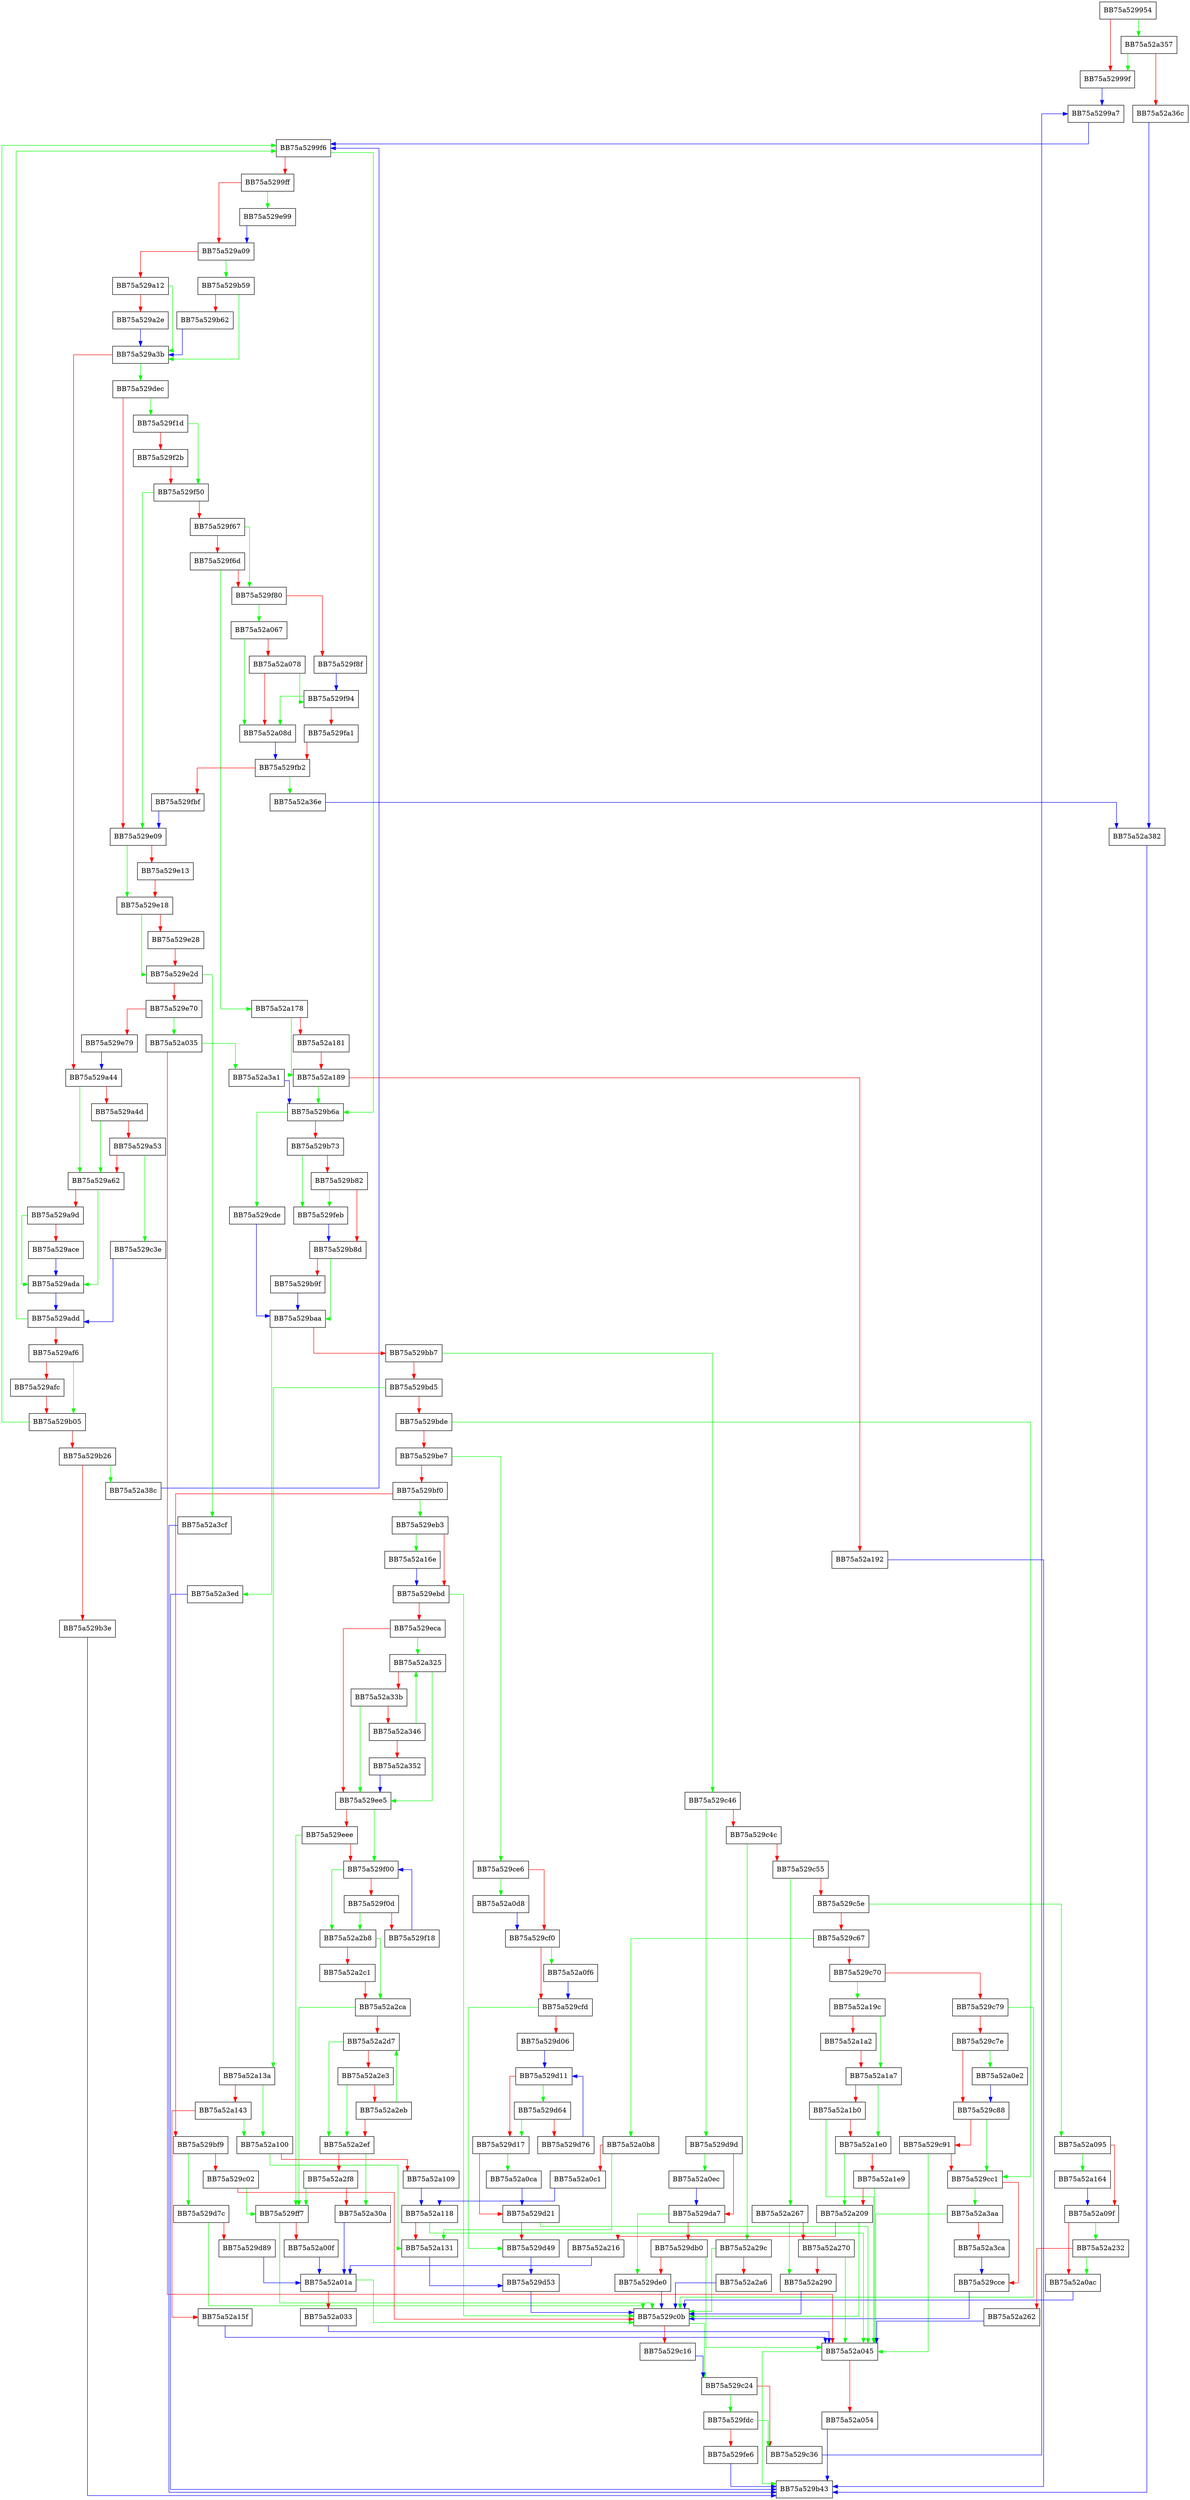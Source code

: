 digraph xmlreadMlexer_Lex {
  node [shape="box"];
  graph [splines=ortho];
  BB75a529954 -> BB75a52a357 [color="green"];
  BB75a529954 -> BB75a52999f [color="red"];
  BB75a52999f -> BB75a5299a7 [color="blue"];
  BB75a5299a7 -> BB75a5299f6 [color="blue"];
  BB75a5299f6 -> BB75a529b6a [color="green"];
  BB75a5299f6 -> BB75a5299ff [color="red"];
  BB75a5299ff -> BB75a529e99 [color="green"];
  BB75a5299ff -> BB75a529a09 [color="red"];
  BB75a529a09 -> BB75a529b59 [color="green"];
  BB75a529a09 -> BB75a529a12 [color="red"];
  BB75a529a12 -> BB75a529a3b [color="green"];
  BB75a529a12 -> BB75a529a2e [color="red"];
  BB75a529a2e -> BB75a529a3b [color="blue"];
  BB75a529a3b -> BB75a529dec [color="green"];
  BB75a529a3b -> BB75a529a44 [color="red"];
  BB75a529a44 -> BB75a529a62 [color="green"];
  BB75a529a44 -> BB75a529a4d [color="red"];
  BB75a529a4d -> BB75a529a62 [color="green"];
  BB75a529a4d -> BB75a529a53 [color="red"];
  BB75a529a53 -> BB75a529c3e [color="green"];
  BB75a529a53 -> BB75a529a62 [color="red"];
  BB75a529a62 -> BB75a529ada [color="green"];
  BB75a529a62 -> BB75a529a9d [color="red"];
  BB75a529a9d -> BB75a529ada [color="green"];
  BB75a529a9d -> BB75a529ace [color="red"];
  BB75a529ace -> BB75a529ada [color="blue"];
  BB75a529ada -> BB75a529add [color="blue"];
  BB75a529add -> BB75a5299f6 [color="green"];
  BB75a529add -> BB75a529af6 [color="red"];
  BB75a529af6 -> BB75a529b05 [color="green"];
  BB75a529af6 -> BB75a529afc [color="red"];
  BB75a529afc -> BB75a529b05 [color="red"];
  BB75a529b05 -> BB75a5299f6 [color="green"];
  BB75a529b05 -> BB75a529b26 [color="red"];
  BB75a529b26 -> BB75a52a38c [color="green"];
  BB75a529b26 -> BB75a529b3e [color="red"];
  BB75a529b3e -> BB75a529b43 [color="blue"];
  BB75a529b59 -> BB75a529a3b [color="green"];
  BB75a529b59 -> BB75a529b62 [color="red"];
  BB75a529b62 -> BB75a529a3b [color="blue"];
  BB75a529b6a -> BB75a529cde [color="green"];
  BB75a529b6a -> BB75a529b73 [color="red"];
  BB75a529b73 -> BB75a529feb [color="green"];
  BB75a529b73 -> BB75a529b82 [color="red"];
  BB75a529b82 -> BB75a529feb [color="green"];
  BB75a529b82 -> BB75a529b8d [color="red"];
  BB75a529b8d -> BB75a529baa [color="green"];
  BB75a529b8d -> BB75a529b9f [color="red"];
  BB75a529b9f -> BB75a529baa [color="blue"];
  BB75a529baa -> BB75a52a3ed [color="green"];
  BB75a529baa -> BB75a529bb7 [color="red"];
  BB75a529bb7 -> BB75a529c46 [color="green"];
  BB75a529bb7 -> BB75a529bd5 [color="red"];
  BB75a529bd5 -> BB75a52a13a [color="green"];
  BB75a529bd5 -> BB75a529bde [color="red"];
  BB75a529bde -> BB75a529cc1 [color="green"];
  BB75a529bde -> BB75a529be7 [color="red"];
  BB75a529be7 -> BB75a529ce6 [color="green"];
  BB75a529be7 -> BB75a529bf0 [color="red"];
  BB75a529bf0 -> BB75a529eb3 [color="green"];
  BB75a529bf0 -> BB75a529bf9 [color="red"];
  BB75a529bf9 -> BB75a529d7c [color="green"];
  BB75a529bf9 -> BB75a529c02 [color="red"];
  BB75a529c02 -> BB75a529ff7 [color="green"];
  BB75a529c02 -> BB75a529c0b [color="red"];
  BB75a529c0b -> BB75a529c24 [color="green"];
  BB75a529c0b -> BB75a529c16 [color="red"];
  BB75a529c16 -> BB75a529c24 [color="blue"];
  BB75a529c24 -> BB75a529fdc [color="green"];
  BB75a529c24 -> BB75a529c36 [color="red"];
  BB75a529c36 -> BB75a5299a7 [color="blue"];
  BB75a529c3e -> BB75a529add [color="blue"];
  BB75a529c46 -> BB75a529d9d [color="green"];
  BB75a529c46 -> BB75a529c4c [color="red"];
  BB75a529c4c -> BB75a52a29c [color="green"];
  BB75a529c4c -> BB75a529c55 [color="red"];
  BB75a529c55 -> BB75a52a267 [color="green"];
  BB75a529c55 -> BB75a529c5e [color="red"];
  BB75a529c5e -> BB75a52a095 [color="green"];
  BB75a529c5e -> BB75a529c67 [color="red"];
  BB75a529c67 -> BB75a52a0b8 [color="green"];
  BB75a529c67 -> BB75a529c70 [color="red"];
  BB75a529c70 -> BB75a52a19c [color="green"];
  BB75a529c70 -> BB75a529c79 [color="red"];
  BB75a529c79 -> BB75a529c0b [color="green"];
  BB75a529c79 -> BB75a529c7e [color="red"];
  BB75a529c7e -> BB75a52a0e2 [color="green"];
  BB75a529c7e -> BB75a529c88 [color="red"];
  BB75a529c88 -> BB75a529cc1 [color="green"];
  BB75a529c88 -> BB75a529c91 [color="red"];
  BB75a529c91 -> BB75a52a045 [color="green"];
  BB75a529c91 -> BB75a529cc1 [color="red"];
  BB75a529cc1 -> BB75a52a3aa [color="green"];
  BB75a529cc1 -> BB75a529cce [color="red"];
  BB75a529cce -> BB75a529c0b [color="blue"];
  BB75a529cde -> BB75a529baa [color="blue"];
  BB75a529ce6 -> BB75a52a0d8 [color="green"];
  BB75a529ce6 -> BB75a529cf0 [color="red"];
  BB75a529cf0 -> BB75a52a0f6 [color="green"];
  BB75a529cf0 -> BB75a529cfd [color="red"];
  BB75a529cfd -> BB75a529d49 [color="green"];
  BB75a529cfd -> BB75a529d06 [color="red"];
  BB75a529d06 -> BB75a529d11 [color="blue"];
  BB75a529d11 -> BB75a529d64 [color="green"];
  BB75a529d11 -> BB75a529d17 [color="red"];
  BB75a529d17 -> BB75a52a0ca [color="green"];
  BB75a529d17 -> BB75a529d21 [color="red"];
  BB75a529d21 -> BB75a52a045 [color="green"];
  BB75a529d21 -> BB75a529d49 [color="red"];
  BB75a529d49 -> BB75a529d53 [color="blue"];
  BB75a529d53 -> BB75a529c0b [color="blue"];
  BB75a529d64 -> BB75a529d17 [color="green"];
  BB75a529d64 -> BB75a529d76 [color="red"];
  BB75a529d76 -> BB75a529d11 [color="blue"];
  BB75a529d7c -> BB75a529c0b [color="green"];
  BB75a529d7c -> BB75a529d89 [color="red"];
  BB75a529d89 -> BB75a52a01a [color="blue"];
  BB75a529d9d -> BB75a52a0ec [color="green"];
  BB75a529d9d -> BB75a529da7 [color="red"];
  BB75a529da7 -> BB75a529de0 [color="green"];
  BB75a529da7 -> BB75a529db0 [color="red"];
  BB75a529db0 -> BB75a52a045 [color="green"];
  BB75a529db0 -> BB75a529de0 [color="red"];
  BB75a529de0 -> BB75a529c0b [color="blue"];
  BB75a529dec -> BB75a529f1d [color="green"];
  BB75a529dec -> BB75a529e09 [color="red"];
  BB75a529e09 -> BB75a529e18 [color="green"];
  BB75a529e09 -> BB75a529e13 [color="red"];
  BB75a529e13 -> BB75a529e18 [color="red"];
  BB75a529e18 -> BB75a529e2d [color="green"];
  BB75a529e18 -> BB75a529e28 [color="red"];
  BB75a529e28 -> BB75a529e2d [color="red"];
  BB75a529e2d -> BB75a52a3cf [color="green"];
  BB75a529e2d -> BB75a529e70 [color="red"];
  BB75a529e70 -> BB75a52a035 [color="green"];
  BB75a529e70 -> BB75a529e79 [color="red"];
  BB75a529e79 -> BB75a529a44 [color="blue"];
  BB75a529e99 -> BB75a529a09 [color="blue"];
  BB75a529eb3 -> BB75a52a16e [color="green"];
  BB75a529eb3 -> BB75a529ebd [color="red"];
  BB75a529ebd -> BB75a529c0b [color="green"];
  BB75a529ebd -> BB75a529eca [color="red"];
  BB75a529eca -> BB75a52a325 [color="green"];
  BB75a529eca -> BB75a529ee5 [color="red"];
  BB75a529ee5 -> BB75a529f00 [color="green"];
  BB75a529ee5 -> BB75a529eee [color="red"];
  BB75a529eee -> BB75a529ff7 [color="green"];
  BB75a529eee -> BB75a529f00 [color="red"];
  BB75a529f00 -> BB75a52a2b8 [color="green"];
  BB75a529f00 -> BB75a529f0d [color="red"];
  BB75a529f0d -> BB75a52a2b8 [color="green"];
  BB75a529f0d -> BB75a529f18 [color="red"];
  BB75a529f18 -> BB75a529f00 [color="blue"];
  BB75a529f1d -> BB75a529f50 [color="green"];
  BB75a529f1d -> BB75a529f2b [color="red"];
  BB75a529f2b -> BB75a529f50 [color="red"];
  BB75a529f50 -> BB75a529e09 [color="green"];
  BB75a529f50 -> BB75a529f67 [color="red"];
  BB75a529f67 -> BB75a529f80 [color="green"];
  BB75a529f67 -> BB75a529f6d [color="red"];
  BB75a529f6d -> BB75a52a178 [color="green"];
  BB75a529f6d -> BB75a529f80 [color="red"];
  BB75a529f80 -> BB75a52a067 [color="green"];
  BB75a529f80 -> BB75a529f8f [color="red"];
  BB75a529f8f -> BB75a529f94 [color="blue"];
  BB75a529f94 -> BB75a52a08d [color="green"];
  BB75a529f94 -> BB75a529fa1 [color="red"];
  BB75a529fa1 -> BB75a529fb2 [color="red"];
  BB75a529fb2 -> BB75a52a36e [color="green"];
  BB75a529fb2 -> BB75a529fbf [color="red"];
  BB75a529fbf -> BB75a529e09 [color="blue"];
  BB75a529fdc -> BB75a529c36 [color="green"];
  BB75a529fdc -> BB75a529fe6 [color="red"];
  BB75a529fe6 -> BB75a529b43 [color="blue"];
  BB75a529feb -> BB75a529b8d [color="blue"];
  BB75a529ff7 -> BB75a529c0b [color="green"];
  BB75a529ff7 -> BB75a52a00f [color="red"];
  BB75a52a00f -> BB75a52a01a [color="blue"];
  BB75a52a01a -> BB75a529c0b [color="green"];
  BB75a52a01a -> BB75a52a033 [color="red"];
  BB75a52a033 -> BB75a52a045 [color="blue"];
  BB75a52a035 -> BB75a52a3a1 [color="green"];
  BB75a52a035 -> BB75a52a045 [color="red"];
  BB75a52a045 -> BB75a529b43 [color="green"];
  BB75a52a045 -> BB75a52a054 [color="red"];
  BB75a52a054 -> BB75a529b43 [color="blue"];
  BB75a52a067 -> BB75a52a08d [color="green"];
  BB75a52a067 -> BB75a52a078 [color="red"];
  BB75a52a078 -> BB75a529f94 [color="green"];
  BB75a52a078 -> BB75a52a08d [color="red"];
  BB75a52a08d -> BB75a529fb2 [color="blue"];
  BB75a52a095 -> BB75a52a164 [color="green"];
  BB75a52a095 -> BB75a52a09f [color="red"];
  BB75a52a09f -> BB75a52a232 [color="green"];
  BB75a52a09f -> BB75a52a0ac [color="red"];
  BB75a52a0ac -> BB75a529c0b [color="blue"];
  BB75a52a0b8 -> BB75a52a131 [color="green"];
  BB75a52a0b8 -> BB75a52a0c1 [color="red"];
  BB75a52a0c1 -> BB75a52a118 [color="blue"];
  BB75a52a0ca -> BB75a529d21 [color="blue"];
  BB75a52a0d8 -> BB75a529cf0 [color="blue"];
  BB75a52a0e2 -> BB75a529c88 [color="blue"];
  BB75a52a0ec -> BB75a529da7 [color="blue"];
  BB75a52a0f6 -> BB75a529cfd [color="blue"];
  BB75a52a100 -> BB75a52a131 [color="green"];
  BB75a52a100 -> BB75a52a109 [color="red"];
  BB75a52a109 -> BB75a52a118 [color="blue"];
  BB75a52a118 -> BB75a52a045 [color="green"];
  BB75a52a118 -> BB75a52a131 [color="red"];
  BB75a52a131 -> BB75a529d53 [color="blue"];
  BB75a52a13a -> BB75a52a100 [color="green"];
  BB75a52a13a -> BB75a52a143 [color="red"];
  BB75a52a143 -> BB75a52a100 [color="green"];
  BB75a52a143 -> BB75a52a15f [color="red"];
  BB75a52a15f -> BB75a52a045 [color="blue"];
  BB75a52a164 -> BB75a52a09f [color="blue"];
  BB75a52a16e -> BB75a529ebd [color="blue"];
  BB75a52a178 -> BB75a52a189 [color="green"];
  BB75a52a178 -> BB75a52a181 [color="red"];
  BB75a52a181 -> BB75a52a189 [color="red"];
  BB75a52a189 -> BB75a529b6a [color="green"];
  BB75a52a189 -> BB75a52a192 [color="red"];
  BB75a52a192 -> BB75a529b43 [color="blue"];
  BB75a52a19c -> BB75a52a1a7 [color="green"];
  BB75a52a19c -> BB75a52a1a2 [color="red"];
  BB75a52a1a2 -> BB75a52a1a7 [color="red"];
  BB75a52a1a7 -> BB75a52a1e0 [color="green"];
  BB75a52a1a7 -> BB75a52a1b0 [color="red"];
  BB75a52a1b0 -> BB75a52a045 [color="green"];
  BB75a52a1b0 -> BB75a52a1e0 [color="red"];
  BB75a52a1e0 -> BB75a52a209 [color="green"];
  BB75a52a1e0 -> BB75a52a1e9 [color="red"];
  BB75a52a1e9 -> BB75a52a045 [color="green"];
  BB75a52a1e9 -> BB75a52a209 [color="red"];
  BB75a52a209 -> BB75a529c0b [color="green"];
  BB75a52a209 -> BB75a52a216 [color="red"];
  BB75a52a216 -> BB75a52a01a [color="blue"];
  BB75a52a232 -> BB75a52a0ac [color="green"];
  BB75a52a232 -> BB75a52a262 [color="red"];
  BB75a52a262 -> BB75a52a045 [color="blue"];
  BB75a52a267 -> BB75a52a290 [color="green"];
  BB75a52a267 -> BB75a52a270 [color="red"];
  BB75a52a270 -> BB75a52a045 [color="green"];
  BB75a52a270 -> BB75a52a290 [color="red"];
  BB75a52a290 -> BB75a529c0b [color="blue"];
  BB75a52a29c -> BB75a529c0b [color="green"];
  BB75a52a29c -> BB75a52a2a6 [color="red"];
  BB75a52a2a6 -> BB75a529c0b [color="blue"];
  BB75a52a2b8 -> BB75a52a2ca [color="green"];
  BB75a52a2b8 -> BB75a52a2c1 [color="red"];
  BB75a52a2c1 -> BB75a52a2ca [color="red"];
  BB75a52a2ca -> BB75a529ff7 [color="green"];
  BB75a52a2ca -> BB75a52a2d7 [color="red"];
  BB75a52a2d7 -> BB75a52a2ef [color="green"];
  BB75a52a2d7 -> BB75a52a2e3 [color="red"];
  BB75a52a2e3 -> BB75a52a2ef [color="green"];
  BB75a52a2e3 -> BB75a52a2eb [color="red"];
  BB75a52a2eb -> BB75a52a2d7 [color="green"];
  BB75a52a2eb -> BB75a52a2ef [color="red"];
  BB75a52a2ef -> BB75a52a30a [color="green"];
  BB75a52a2ef -> BB75a52a2f8 [color="red"];
  BB75a52a2f8 -> BB75a529ff7 [color="green"];
  BB75a52a2f8 -> BB75a52a30a [color="red"];
  BB75a52a30a -> BB75a52a01a [color="blue"];
  BB75a52a325 -> BB75a529ee5 [color="green"];
  BB75a52a325 -> BB75a52a33b [color="red"];
  BB75a52a33b -> BB75a529ee5 [color="green"];
  BB75a52a33b -> BB75a52a346 [color="red"];
  BB75a52a346 -> BB75a52a325 [color="green"];
  BB75a52a346 -> BB75a52a352 [color="red"];
  BB75a52a352 -> BB75a529ee5 [color="blue"];
  BB75a52a357 -> BB75a52999f [color="green"];
  BB75a52a357 -> BB75a52a36c [color="red"];
  BB75a52a36c -> BB75a52a382 [color="blue"];
  BB75a52a36e -> BB75a52a382 [color="blue"];
  BB75a52a382 -> BB75a529b43 [color="blue"];
  BB75a52a38c -> BB75a5299f6 [color="blue"];
  BB75a52a3a1 -> BB75a529b6a [color="blue"];
  BB75a52a3aa -> BB75a52a045 [color="green"];
  BB75a52a3aa -> BB75a52a3ca [color="red"];
  BB75a52a3ca -> BB75a529cce [color="blue"];
  BB75a52a3cf -> BB75a529b43 [color="blue"];
  BB75a52a3ed -> BB75a529b43 [color="blue"];
}